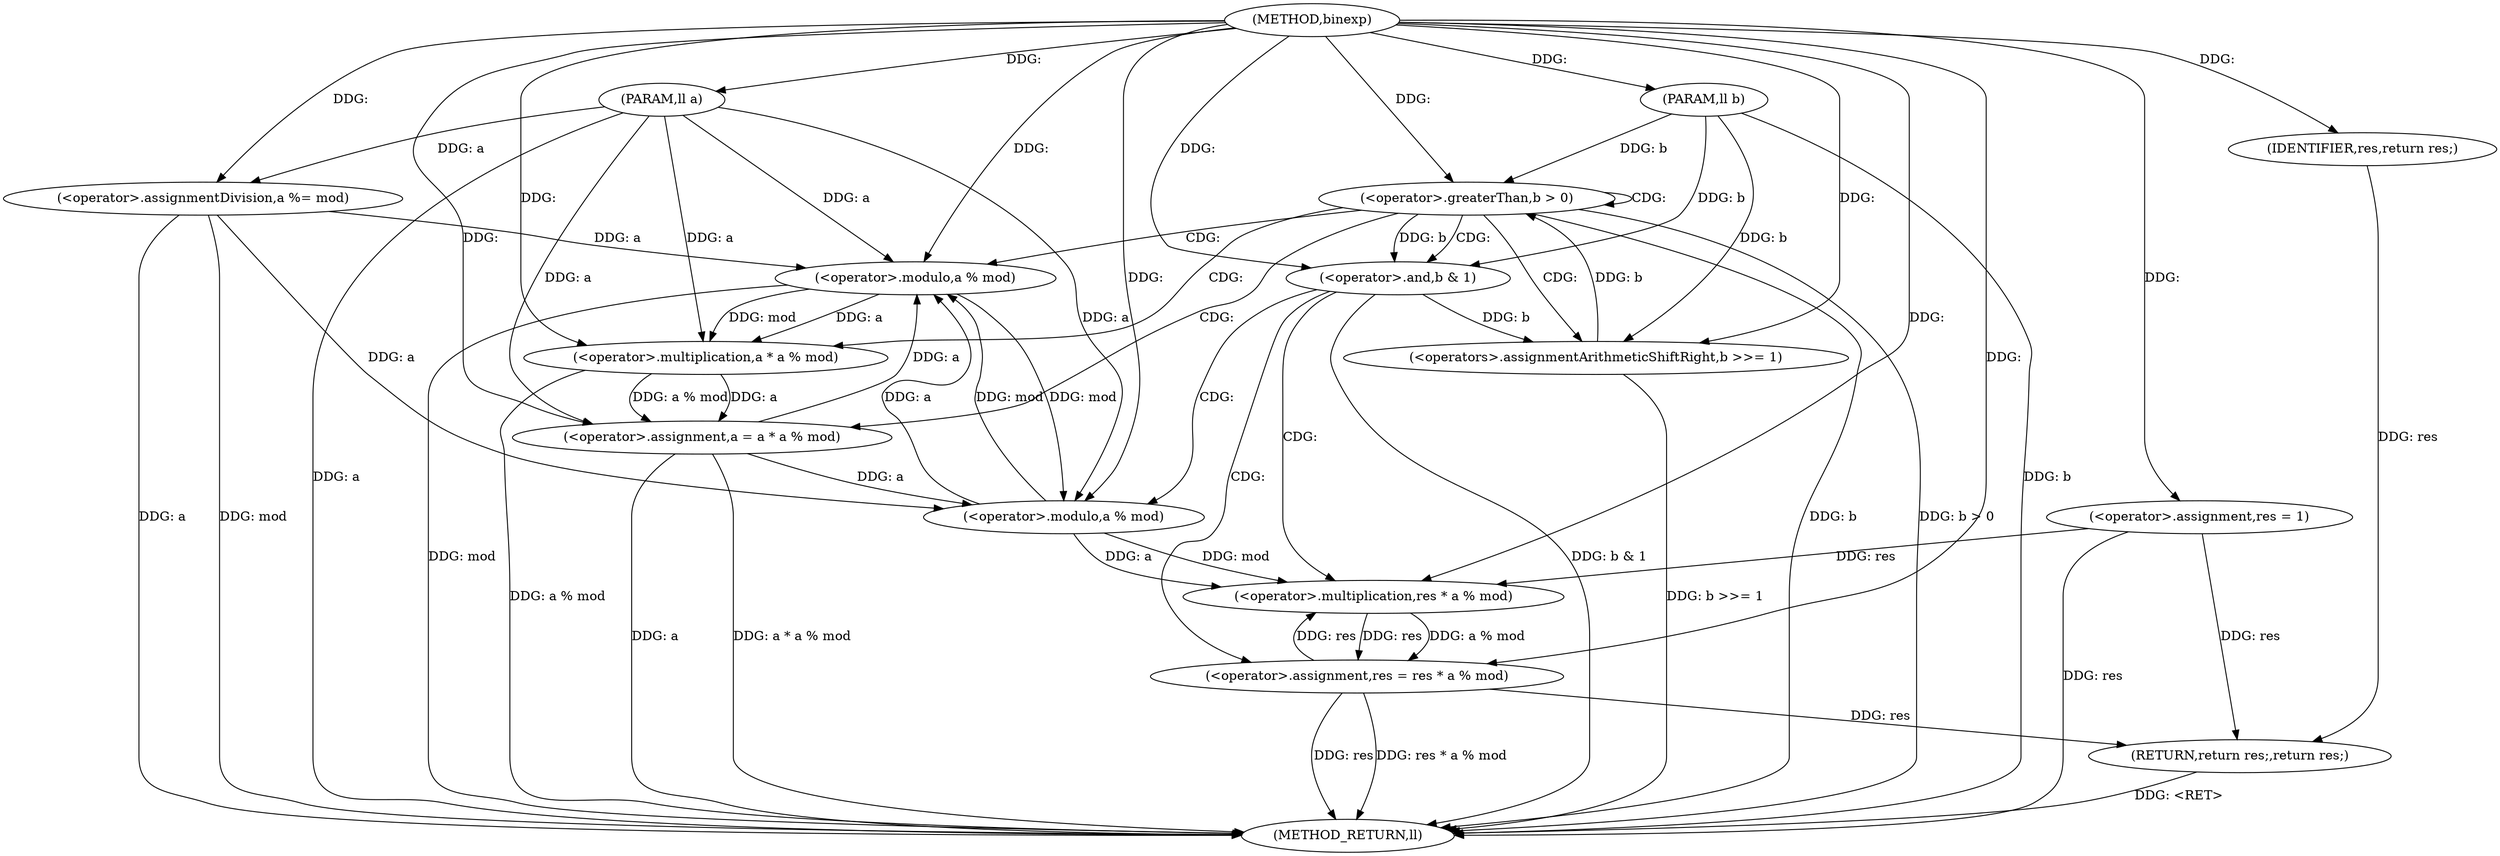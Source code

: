 digraph "binexp" {  
"1000292" [label = "(METHOD,binexp)" ]
"1000331" [label = "(METHOD_RETURN,ll)" ]
"1000293" [label = "(PARAM,ll a)" ]
"1000294" [label = "(PARAM,ll b)" ]
"1000296" [label = "(<operator>.assignmentDivision,a %= mod)" ]
"1000300" [label = "(<operator>.assignment,res = 1)" ]
"1000329" [label = "(RETURN,return res;,return res;)" ]
"1000304" [label = "(<operator>.greaterThan,b > 0)" ]
"1000330" [label = "(IDENTIFIER,res,return res;)" ]
"1000319" [label = "(<operator>.assignment,a = a * a % mod)" ]
"1000326" [label = "(<operators>.assignmentArithmeticShiftRight,b >>= 1)" ]
"1000309" [label = "(<operator>.and,b & 1)" ]
"1000312" [label = "(<operator>.assignment,res = res * a % mod)" ]
"1000321" [label = "(<operator>.multiplication,a * a % mod)" ]
"1000314" [label = "(<operator>.multiplication,res * a % mod)" ]
"1000323" [label = "(<operator>.modulo,a % mod)" ]
"1000316" [label = "(<operator>.modulo,a % mod)" ]
  "1000329" -> "1000331"  [ label = "DDG: <RET>"] 
  "1000293" -> "1000331"  [ label = "DDG: a"] 
  "1000294" -> "1000331"  [ label = "DDG: b"] 
  "1000296" -> "1000331"  [ label = "DDG: a"] 
  "1000296" -> "1000331"  [ label = "DDG: mod"] 
  "1000300" -> "1000331"  [ label = "DDG: res"] 
  "1000304" -> "1000331"  [ label = "DDG: b"] 
  "1000304" -> "1000331"  [ label = "DDG: b > 0"] 
  "1000309" -> "1000331"  [ label = "DDG: b & 1"] 
  "1000312" -> "1000331"  [ label = "DDG: res"] 
  "1000312" -> "1000331"  [ label = "DDG: res * a % mod"] 
  "1000319" -> "1000331"  [ label = "DDG: a"] 
  "1000323" -> "1000331"  [ label = "DDG: mod"] 
  "1000321" -> "1000331"  [ label = "DDG: a % mod"] 
  "1000319" -> "1000331"  [ label = "DDG: a * a % mod"] 
  "1000326" -> "1000331"  [ label = "DDG: b >>= 1"] 
  "1000292" -> "1000293"  [ label = "DDG: "] 
  "1000292" -> "1000294"  [ label = "DDG: "] 
  "1000292" -> "1000296"  [ label = "DDG: "] 
  "1000292" -> "1000300"  [ label = "DDG: "] 
  "1000330" -> "1000329"  [ label = "DDG: res"] 
  "1000300" -> "1000329"  [ label = "DDG: res"] 
  "1000312" -> "1000329"  [ label = "DDG: res"] 
  "1000293" -> "1000296"  [ label = "DDG: a"] 
  "1000292" -> "1000330"  [ label = "DDG: "] 
  "1000326" -> "1000304"  [ label = "DDG: b"] 
  "1000294" -> "1000304"  [ label = "DDG: b"] 
  "1000292" -> "1000304"  [ label = "DDG: "] 
  "1000321" -> "1000319"  [ label = "DDG: a % mod"] 
  "1000321" -> "1000319"  [ label = "DDG: a"] 
  "1000314" -> "1000312"  [ label = "DDG: a % mod"] 
  "1000314" -> "1000312"  [ label = "DDG: res"] 
  "1000293" -> "1000319"  [ label = "DDG: a"] 
  "1000292" -> "1000319"  [ label = "DDG: "] 
  "1000309" -> "1000326"  [ label = "DDG: b"] 
  "1000294" -> "1000326"  [ label = "DDG: b"] 
  "1000292" -> "1000326"  [ label = "DDG: "] 
  "1000304" -> "1000309"  [ label = "DDG: b"] 
  "1000294" -> "1000309"  [ label = "DDG: b"] 
  "1000292" -> "1000309"  [ label = "DDG: "] 
  "1000292" -> "1000312"  [ label = "DDG: "] 
  "1000323" -> "1000321"  [ label = "DDG: a"] 
  "1000293" -> "1000321"  [ label = "DDG: a"] 
  "1000292" -> "1000321"  [ label = "DDG: "] 
  "1000323" -> "1000321"  [ label = "DDG: mod"] 
  "1000300" -> "1000314"  [ label = "DDG: res"] 
  "1000312" -> "1000314"  [ label = "DDG: res"] 
  "1000292" -> "1000314"  [ label = "DDG: "] 
  "1000316" -> "1000314"  [ label = "DDG: mod"] 
  "1000316" -> "1000314"  [ label = "DDG: a"] 
  "1000296" -> "1000323"  [ label = "DDG: a"] 
  "1000316" -> "1000323"  [ label = "DDG: a"] 
  "1000319" -> "1000323"  [ label = "DDG: a"] 
  "1000293" -> "1000323"  [ label = "DDG: a"] 
  "1000292" -> "1000323"  [ label = "DDG: "] 
  "1000316" -> "1000323"  [ label = "DDG: mod"] 
  "1000296" -> "1000316"  [ label = "DDG: a"] 
  "1000319" -> "1000316"  [ label = "DDG: a"] 
  "1000293" -> "1000316"  [ label = "DDG: a"] 
  "1000292" -> "1000316"  [ label = "DDG: "] 
  "1000323" -> "1000316"  [ label = "DDG: mod"] 
  "1000304" -> "1000309"  [ label = "CDG: "] 
  "1000304" -> "1000323"  [ label = "CDG: "] 
  "1000304" -> "1000326"  [ label = "CDG: "] 
  "1000304" -> "1000319"  [ label = "CDG: "] 
  "1000304" -> "1000321"  [ label = "CDG: "] 
  "1000304" -> "1000304"  [ label = "CDG: "] 
  "1000309" -> "1000312"  [ label = "CDG: "] 
  "1000309" -> "1000316"  [ label = "CDG: "] 
  "1000309" -> "1000314"  [ label = "CDG: "] 
}
